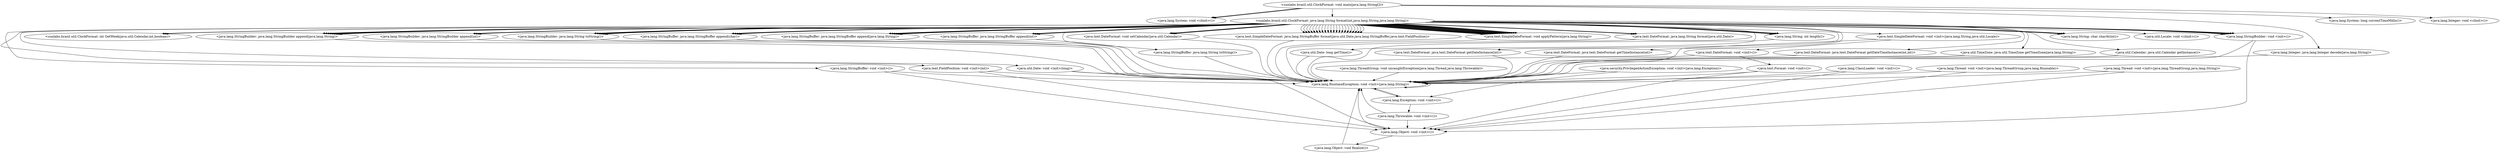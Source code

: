digraph CallGraph {
"<sunlabs.brazil.util.ClockFormat: void main(java.lang.String[])>" -> "<java.lang.System: void <clinit>()>";
"<sunlabs.brazil.util.ClockFormat: void main(java.lang.String[])>" -> "<sunlabs.brazil.util.ClockFormat: java.lang.String format(int,java.lang.String,java.lang.String)>";
"<sunlabs.brazil.util.ClockFormat: void main(java.lang.String[])>" -> "<java.lang.Integer: java.lang.Integer decode(java.lang.String)>";
"<sunlabs.brazil.util.ClockFormat: void main(java.lang.String[])>" -> "<java.lang.System: long currentTimeMillis()>";
"<sunlabs.brazil.util.ClockFormat: void main(java.lang.String[])>" -> "<java.lang.System: void <clinit>()>";
"<sunlabs.brazil.util.ClockFormat: void main(java.lang.String[])>" -> "<java.lang.System: void <clinit>()>";
"<sunlabs.brazil.util.ClockFormat: void main(java.lang.String[])>" -> "<java.lang.Integer: void <clinit>()>";
"<java.lang.ThreadGroup: void uncaughtException(java.lang.Thread,java.lang.Throwable)>" -> "<java.lang.RuntimeException: void <init>(java.lang.String)>";
"<java.lang.ClassLoader: void <init>()>" -> "<java.lang.Object: void <init>()>";
"<java.lang.ClassLoader: void <init>()>" -> "<java.lang.RuntimeException: void <init>(java.lang.String)>";
"<java.security.PrivilegedActionException: void <init>(java.lang.Exception)>" -> "<java.lang.Exception: void <init>()>";
"<java.security.PrivilegedActionException: void <init>(java.lang.Exception)>" -> "<java.lang.RuntimeException: void <init>(java.lang.String)>";
"<java.lang.Thread: void <init>(java.lang.ThreadGroup,java.lang.Runnable)>" -> "<java.lang.Object: void <init>()>";
"<java.lang.Thread: void <init>(java.lang.ThreadGroup,java.lang.Runnable)>" -> "<java.lang.RuntimeException: void <init>(java.lang.String)>";
"<java.lang.Thread: void <init>(java.lang.ThreadGroup,java.lang.String)>" -> "<java.lang.Object: void <init>()>";
"<java.lang.Thread: void <init>(java.lang.ThreadGroup,java.lang.String)>" -> "<java.lang.RuntimeException: void <init>(java.lang.String)>";
"<sunlabs.brazil.util.ClockFormat: java.lang.String format(int,java.lang.String,java.lang.String)>" -> "<java.util.Locale: void <clinit>()>";
"<sunlabs.brazil.util.ClockFormat: java.lang.String format(int,java.lang.String,java.lang.String)>" -> "<java.text.DateFormat: java.text.DateFormat getTimeInstance(int)>";
"<sunlabs.brazil.util.ClockFormat: java.lang.String format(int,java.lang.String,java.lang.String)>" -> "<java.text.DateFormat: java.text.DateFormat getDateInstance(int)>";
"<sunlabs.brazil.util.ClockFormat: java.lang.String format(int,java.lang.String,java.lang.String)>" -> "<java.lang.StringBuilder: void <init>()>";
"<sunlabs.brazil.util.ClockFormat: java.lang.String format(int,java.lang.String,java.lang.String)>" -> "<sunlabs.brazil.util.ClockFormat: int GetWeek(java.util.Calendar,int,boolean)>";
"<sunlabs.brazil.util.ClockFormat: java.lang.String format(int,java.lang.String,java.lang.String)>" -> "<java.lang.StringBuilder: void <init>()>";
"<sunlabs.brazil.util.ClockFormat: java.lang.String format(int,java.lang.String,java.lang.String)>" -> "<sunlabs.brazil.util.ClockFormat: int GetWeek(java.util.Calendar,int,boolean)>";
"<sunlabs.brazil.util.ClockFormat: java.lang.String format(int,java.lang.String,java.lang.String)>" -> "<java.lang.StringBuilder: void <init>()>";
"<sunlabs.brazil.util.ClockFormat: java.lang.String format(int,java.lang.String,java.lang.String)>" -> "<sunlabs.brazil.util.ClockFormat: int GetWeek(java.util.Calendar,int,boolean)>";
"<sunlabs.brazil.util.ClockFormat: java.lang.String format(int,java.lang.String,java.lang.String)>" -> "<java.lang.StringBuilder: void <init>()>";
"<sunlabs.brazil.util.ClockFormat: java.lang.String format(int,java.lang.String,java.lang.String)>" -> "<java.lang.StringBuilder: void <init>()>";
"<sunlabs.brazil.util.ClockFormat: java.lang.String format(int,java.lang.String,java.lang.String)>" -> "<java.lang.StringBuilder: void <init>()>";
"<sunlabs.brazil.util.ClockFormat: java.lang.String format(int,java.lang.String,java.lang.String)>" -> "<java.lang.StringBuilder: void <init>()>";
"<sunlabs.brazil.util.ClockFormat: java.lang.String format(int,java.lang.String,java.lang.String)>" -> "<java.text.DateFormat: java.text.DateFormat getDateTimeInstance(int,int)>";
"<sunlabs.brazil.util.ClockFormat: java.lang.String format(int,java.lang.String,java.lang.String)>" -> "<java.lang.StringBuffer: void <init>()>";
"<sunlabs.brazil.util.ClockFormat: java.lang.String format(int,java.lang.String,java.lang.String)>" -> "<java.text.SimpleDateFormat: void <init>(java.lang.String,java.util.Locale)>";
"<sunlabs.brazil.util.ClockFormat: java.lang.String format(int,java.lang.String,java.lang.String)>" -> "<java.util.TimeZone: java.util.TimeZone getTimeZone(java.lang.String)>";
"<sunlabs.brazil.util.ClockFormat: java.lang.String format(int,java.lang.String,java.lang.String)>" -> "<java.text.FieldPosition: void <init>(int)>";
"<sunlabs.brazil.util.ClockFormat: java.lang.String format(int,java.lang.String,java.lang.String)>" -> "<java.util.Calendar: java.util.Calendar getInstance()>";
"<sunlabs.brazil.util.ClockFormat: java.lang.String format(int,java.lang.String,java.lang.String)>" -> "<java.util.Date: void <init>(long)>";
"<java.lang.Integer: java.lang.Integer decode(java.lang.String)>" -> "<java.lang.RuntimeException: void <init>(java.lang.String)>";
"<java.lang.RuntimeException: void <init>(java.lang.String)>" -> "<java.lang.Exception: void <init>()>";
"<java.lang.RuntimeException: void <init>(java.lang.String)>" -> "<java.lang.RuntimeException: void <init>(java.lang.String)>";
"<java.lang.Object: void <init>()>" -> "<java.lang.Object: void finalize()>";
"<java.lang.Object: void <init>()>" -> "<java.lang.RuntimeException: void <init>(java.lang.String)>";
"<java.lang.Exception: void <init>()>" -> "<java.lang.Throwable: void <init>()>";
"<java.lang.Exception: void <init>()>" -> "<java.lang.RuntimeException: void <init>(java.lang.String)>";
"<java.text.DateFormat: java.text.DateFormat getTimeInstance(int)>" -> "<java.lang.RuntimeException: void <init>(java.lang.String)>";
"<java.text.DateFormat: java.text.DateFormat getDateInstance(int)>" -> "<java.lang.RuntimeException: void <init>(java.lang.String)>";
"<java.lang.StringBuilder: void <init>()>" -> "<java.lang.Object: void <init>()>";
"<java.lang.StringBuilder: void <init>()>" -> "<java.lang.RuntimeException: void <init>(java.lang.String)>";
"<java.text.DateFormat: java.text.DateFormat getDateTimeInstance(int,int)>" -> "<java.lang.RuntimeException: void <init>(java.lang.String)>";
"<java.lang.StringBuffer: void <init>()>" -> "<java.lang.Object: void <init>()>";
"<java.lang.StringBuffer: void <init>()>" -> "<java.lang.RuntimeException: void <init>(java.lang.String)>";
"<java.text.SimpleDateFormat: void <init>(java.lang.String,java.util.Locale)>" -> "<java.text.DateFormat: void <init>()>";
"<java.text.SimpleDateFormat: void <init>(java.lang.String,java.util.Locale)>" -> "<java.lang.RuntimeException: void <init>(java.lang.String)>";
"<java.util.TimeZone: java.util.TimeZone getTimeZone(java.lang.String)>" -> "<java.lang.RuntimeException: void <init>(java.lang.String)>";
"<java.text.FieldPosition: void <init>(int)>" -> "<java.lang.Object: void <init>()>";
"<java.text.FieldPosition: void <init>(int)>" -> "<java.lang.RuntimeException: void <init>(java.lang.String)>";
"<java.util.Calendar: java.util.Calendar getInstance()>" -> "<java.lang.RuntimeException: void <init>(java.lang.String)>";
"<java.util.Date: void <init>(long)>" -> "<java.lang.Object: void <init>()>";
"<java.util.Date: void <init>(long)>" -> "<java.lang.RuntimeException: void <init>(java.lang.String)>";
"<java.lang.Object: void finalize()>" -> "<java.lang.RuntimeException: void <init>(java.lang.String)>";
"<java.lang.Throwable: void <init>()>" -> "<java.lang.Object: void <init>()>";
"<java.lang.Throwable: void <init>()>" -> "<java.lang.RuntimeException: void <init>(java.lang.String)>";
"<java.text.DateFormat: void <init>()>" -> "<java.text.Format: void <init>()>";
"<java.text.DateFormat: void <init>()>" -> "<java.lang.RuntimeException: void <init>(java.lang.String)>";
"<java.text.Format: void <init>()>" -> "<java.lang.Object: void <init>()>";
"<java.text.Format: void <init>()>" -> "<java.lang.RuntimeException: void <init>(java.lang.String)>";
"<sunlabs.brazil.util.ClockFormat: java.lang.String format(int,java.lang.String,java.lang.String)>" -> "<java.lang.StringBuilder: java.lang.StringBuilder append(java.lang.String)>";
"<sunlabs.brazil.util.ClockFormat: java.lang.String format(int,java.lang.String,java.lang.String)>" -> "<java.lang.StringBuilder: java.lang.StringBuilder append(int)>";
"<sunlabs.brazil.util.ClockFormat: java.lang.String format(int,java.lang.String,java.lang.String)>" -> "<java.lang.StringBuilder: java.lang.String toString()>";
"<sunlabs.brazil.util.ClockFormat: java.lang.String format(int,java.lang.String,java.lang.String)>" -> "<java.lang.StringBuilder: java.lang.StringBuilder append(java.lang.String)>";
"<sunlabs.brazil.util.ClockFormat: java.lang.String format(int,java.lang.String,java.lang.String)>" -> "<java.lang.StringBuilder: java.lang.StringBuilder append(java.lang.String)>";
"<sunlabs.brazil.util.ClockFormat: java.lang.String format(int,java.lang.String,java.lang.String)>" -> "<java.lang.StringBuilder: java.lang.String toString()>";
"<sunlabs.brazil.util.ClockFormat: java.lang.String format(int,java.lang.String,java.lang.String)>" -> "<java.lang.StringBuilder: java.lang.StringBuilder append(java.lang.String)>";
"<sunlabs.brazil.util.ClockFormat: java.lang.String format(int,java.lang.String,java.lang.String)>" -> "<java.lang.StringBuilder: java.lang.StringBuilder append(java.lang.String)>";
"<sunlabs.brazil.util.ClockFormat: java.lang.String format(int,java.lang.String,java.lang.String)>" -> "<java.lang.StringBuilder: java.lang.String toString()>";
"<sunlabs.brazil.util.ClockFormat: java.lang.String format(int,java.lang.String,java.lang.String)>" -> "<java.lang.StringBuilder: java.lang.StringBuilder append(java.lang.String)>";
"<sunlabs.brazil.util.ClockFormat: java.lang.String format(int,java.lang.String,java.lang.String)>" -> "<java.lang.StringBuilder: java.lang.StringBuilder append(java.lang.String)>";
"<sunlabs.brazil.util.ClockFormat: java.lang.String format(int,java.lang.String,java.lang.String)>" -> "<java.lang.StringBuilder: java.lang.String toString()>";
"<sunlabs.brazil.util.ClockFormat: java.lang.String format(int,java.lang.String,java.lang.String)>" -> "<java.lang.StringBuilder: java.lang.StringBuilder append(java.lang.String)>";
"<sunlabs.brazil.util.ClockFormat: java.lang.String format(int,java.lang.String,java.lang.String)>" -> "<java.lang.StringBuilder: java.lang.StringBuilder append(int)>";
"<sunlabs.brazil.util.ClockFormat: java.lang.String format(int,java.lang.String,java.lang.String)>" -> "<java.lang.StringBuilder: java.lang.String toString()>";
"<sunlabs.brazil.util.ClockFormat: java.lang.String format(int,java.lang.String,java.lang.String)>" -> "<java.lang.StringBuilder: java.lang.StringBuilder append(java.lang.String)>";
"<sunlabs.brazil.util.ClockFormat: java.lang.String format(int,java.lang.String,java.lang.String)>" -> "<java.lang.StringBuilder: java.lang.StringBuilder append(int)>";
"<sunlabs.brazil.util.ClockFormat: java.lang.String format(int,java.lang.String,java.lang.String)>" -> "<java.lang.StringBuilder: java.lang.String toString()>";
"<sunlabs.brazil.util.ClockFormat: java.lang.String format(int,java.lang.String,java.lang.String)>" -> "<java.lang.StringBuilder: java.lang.StringBuilder append(java.lang.String)>";
"<sunlabs.brazil.util.ClockFormat: java.lang.String format(int,java.lang.String,java.lang.String)>" -> "<java.lang.StringBuilder: java.lang.StringBuilder append(int)>";
"<sunlabs.brazil.util.ClockFormat: java.lang.String format(int,java.lang.String,java.lang.String)>" -> "<java.lang.StringBuilder: java.lang.String toString()>";
"<java.lang.StringBuilder: java.lang.StringBuilder append(java.lang.String)>" -> "<java.lang.RuntimeException: void <init>(java.lang.String)>";
"<java.lang.StringBuilder: java.lang.StringBuilder append(int)>" -> "<java.lang.RuntimeException: void <init>(java.lang.String)>";
"<java.lang.StringBuilder: java.lang.String toString()>" -> "<java.lang.RuntimeException: void <init>(java.lang.String)>";
"<sunlabs.brazil.util.ClockFormat: java.lang.String format(int,java.lang.String,java.lang.String)>" -> "<java.lang.StringBuffer: java.lang.StringBuffer append(char)>";
"<sunlabs.brazil.util.ClockFormat: java.lang.String format(int,java.lang.String,java.lang.String)>" -> "<java.lang.StringBuffer: java.lang.StringBuffer append(char)>";
"<sunlabs.brazil.util.ClockFormat: java.lang.String format(int,java.lang.String,java.lang.String)>" -> "<java.lang.StringBuffer: java.lang.StringBuffer append(java.lang.String)>";
"<sunlabs.brazil.util.ClockFormat: java.lang.String format(int,java.lang.String,java.lang.String)>" -> "<java.lang.StringBuffer: java.lang.StringBuffer append(java.lang.String)>";
"<sunlabs.brazil.util.ClockFormat: java.lang.String format(int,java.lang.String,java.lang.String)>" -> "<java.lang.StringBuffer: java.lang.StringBuffer append(java.lang.String)>";
"<sunlabs.brazil.util.ClockFormat: java.lang.String format(int,java.lang.String,java.lang.String)>" -> "<java.lang.StringBuffer: java.lang.StringBuffer append(java.lang.String)>";
"<sunlabs.brazil.util.ClockFormat: java.lang.String format(int,java.lang.String,java.lang.String)>" -> "<java.lang.StringBuffer: java.lang.StringBuffer append(char)>";
"<sunlabs.brazil.util.ClockFormat: java.lang.String format(int,java.lang.String,java.lang.String)>" -> "<java.lang.StringBuffer: java.lang.StringBuffer append(int)>";
"<sunlabs.brazil.util.ClockFormat: java.lang.String format(int,java.lang.String,java.lang.String)>" -> "<java.lang.StringBuffer: java.lang.StringBuffer append(char)>";
"<sunlabs.brazil.util.ClockFormat: java.lang.String format(int,java.lang.String,java.lang.String)>" -> "<java.lang.StringBuffer: java.lang.StringBuffer append(int)>";
"<sunlabs.brazil.util.ClockFormat: java.lang.String format(int,java.lang.String,java.lang.String)>" -> "<java.lang.StringBuffer: java.lang.StringBuffer append(int)>";
"<sunlabs.brazil.util.ClockFormat: java.lang.String format(int,java.lang.String,java.lang.String)>" -> "<java.lang.StringBuffer: java.lang.StringBuffer append(java.lang.String)>";
"<sunlabs.brazil.util.ClockFormat: java.lang.String format(int,java.lang.String,java.lang.String)>" -> "<java.lang.StringBuffer: java.lang.StringBuffer append(java.lang.String)>";
"<sunlabs.brazil.util.ClockFormat: java.lang.String format(int,java.lang.String,java.lang.String)>" -> "<java.lang.StringBuffer: java.lang.StringBuffer append(int)>";
"<sunlabs.brazil.util.ClockFormat: java.lang.String format(int,java.lang.String,java.lang.String)>" -> "<java.lang.StringBuffer: java.lang.StringBuffer append(java.lang.String)>";
"<sunlabs.brazil.util.ClockFormat: java.lang.String format(int,java.lang.String,java.lang.String)>" -> "<java.lang.StringBuffer: java.lang.StringBuffer append(char)>";
"<sunlabs.brazil.util.ClockFormat: java.lang.String format(int,java.lang.String,java.lang.String)>" -> "<java.lang.StringBuffer: java.lang.String toString()>";
"<java.lang.StringBuffer: java.lang.StringBuffer append(char)>" -> "<java.lang.RuntimeException: void <init>(java.lang.String)>";
"<java.lang.StringBuffer: java.lang.StringBuffer append(java.lang.String)>" -> "<java.lang.RuntimeException: void <init>(java.lang.String)>";
"<java.lang.StringBuffer: java.lang.StringBuffer append(int)>" -> "<java.lang.RuntimeException: void <init>(java.lang.String)>";
"<java.lang.StringBuffer: java.lang.String toString()>" -> "<java.lang.RuntimeException: void <init>(java.lang.String)>";
"<sunlabs.brazil.util.ClockFormat: java.lang.String format(int,java.lang.String,java.lang.String)>" -> "<java.text.DateFormat: void setCalendar(java.util.Calendar)>";
"<sunlabs.brazil.util.ClockFormat: java.lang.String format(int,java.lang.String,java.lang.String)>" -> "<java.text.DateFormat: void setCalendar(java.util.Calendar)>";
"<sunlabs.brazil.util.ClockFormat: java.lang.String format(int,java.lang.String,java.lang.String)>" -> "<java.text.SimpleDateFormat: java.lang.StringBuffer format(java.util.Date,java.lang.StringBuffer,java.text.FieldPosition)>";
"<sunlabs.brazil.util.ClockFormat: java.lang.String format(int,java.lang.String,java.lang.String)>" -> "<java.text.DateFormat: void setCalendar(java.util.Calendar)>";
"<sunlabs.brazil.util.ClockFormat: java.lang.String format(int,java.lang.String,java.lang.String)>" -> "<java.text.SimpleDateFormat: java.lang.StringBuffer format(java.util.Date,java.lang.StringBuffer,java.text.FieldPosition)>";
"<sunlabs.brazil.util.ClockFormat: java.lang.String format(int,java.lang.String,java.lang.String)>" -> "<java.text.DateFormat: void setCalendar(java.util.Calendar)>";
"<sunlabs.brazil.util.ClockFormat: java.lang.String format(int,java.lang.String,java.lang.String)>" -> "<java.text.SimpleDateFormat: java.lang.StringBuffer format(java.util.Date,java.lang.StringBuffer,java.text.FieldPosition)>";
"<java.text.DateFormat: void setCalendar(java.util.Calendar)>" -> "<java.lang.RuntimeException: void <init>(java.lang.String)>";
"<java.text.SimpleDateFormat: java.lang.StringBuffer format(java.util.Date,java.lang.StringBuffer,java.text.FieldPosition)>" -> "<java.lang.RuntimeException: void <init>(java.lang.String)>";
"<sunlabs.brazil.util.ClockFormat: java.lang.String format(int,java.lang.String,java.lang.String)>" -> "<java.text.SimpleDateFormat: void applyPattern(java.lang.String)>";
"<sunlabs.brazil.util.ClockFormat: java.lang.String format(int,java.lang.String,java.lang.String)>" -> "<java.text.SimpleDateFormat: java.lang.StringBuffer format(java.util.Date,java.lang.StringBuffer,java.text.FieldPosition)>";
"<sunlabs.brazil.util.ClockFormat: java.lang.String format(int,java.lang.String,java.lang.String)>" -> "<java.text.SimpleDateFormat: void applyPattern(java.lang.String)>";
"<sunlabs.brazil.util.ClockFormat: java.lang.String format(int,java.lang.String,java.lang.String)>" -> "<java.text.SimpleDateFormat: java.lang.StringBuffer format(java.util.Date,java.lang.StringBuffer,java.text.FieldPosition)>";
"<sunlabs.brazil.util.ClockFormat: java.lang.String format(int,java.lang.String,java.lang.String)>" -> "<java.text.SimpleDateFormat: void applyPattern(java.lang.String)>";
"<sunlabs.brazil.util.ClockFormat: java.lang.String format(int,java.lang.String,java.lang.String)>" -> "<java.text.SimpleDateFormat: java.lang.StringBuffer format(java.util.Date,java.lang.StringBuffer,java.text.FieldPosition)>";
"<sunlabs.brazil.util.ClockFormat: java.lang.String format(int,java.lang.String,java.lang.String)>" -> "<java.text.SimpleDateFormat: void applyPattern(java.lang.String)>";
"<sunlabs.brazil.util.ClockFormat: java.lang.String format(int,java.lang.String,java.lang.String)>" -> "<java.text.SimpleDateFormat: java.lang.StringBuffer format(java.util.Date,java.lang.StringBuffer,java.text.FieldPosition)>";
"<sunlabs.brazil.util.ClockFormat: java.lang.String format(int,java.lang.String,java.lang.String)>" -> "<java.text.SimpleDateFormat: void applyPattern(java.lang.String)>";
"<sunlabs.brazil.util.ClockFormat: java.lang.String format(int,java.lang.String,java.lang.String)>" -> "<java.text.SimpleDateFormat: java.lang.StringBuffer format(java.util.Date,java.lang.StringBuffer,java.text.FieldPosition)>";
"<sunlabs.brazil.util.ClockFormat: java.lang.String format(int,java.lang.String,java.lang.String)>" -> "<java.text.SimpleDateFormat: void applyPattern(java.lang.String)>";
"<sunlabs.brazil.util.ClockFormat: java.lang.String format(int,java.lang.String,java.lang.String)>" -> "<java.text.SimpleDateFormat: java.lang.StringBuffer format(java.util.Date,java.lang.StringBuffer,java.text.FieldPosition)>";
"<sunlabs.brazil.util.ClockFormat: java.lang.String format(int,java.lang.String,java.lang.String)>" -> "<java.text.SimpleDateFormat: void applyPattern(java.lang.String)>";
"<sunlabs.brazil.util.ClockFormat: java.lang.String format(int,java.lang.String,java.lang.String)>" -> "<java.text.DateFormat: java.lang.String format(java.util.Date)>";
"<sunlabs.brazil.util.ClockFormat: java.lang.String format(int,java.lang.String,java.lang.String)>" -> "<java.text.SimpleDateFormat: void applyPattern(java.lang.String)>";
"<sunlabs.brazil.util.ClockFormat: java.lang.String format(int,java.lang.String,java.lang.String)>" -> "<java.text.SimpleDateFormat: java.lang.StringBuffer format(java.util.Date,java.lang.StringBuffer,java.text.FieldPosition)>";
"<sunlabs.brazil.util.ClockFormat: java.lang.String format(int,java.lang.String,java.lang.String)>" -> "<java.text.SimpleDateFormat: void applyPattern(java.lang.String)>";
"<sunlabs.brazil.util.ClockFormat: java.lang.String format(int,java.lang.String,java.lang.String)>" -> "<java.text.SimpleDateFormat: java.lang.StringBuffer format(java.util.Date,java.lang.StringBuffer,java.text.FieldPosition)>";
"<sunlabs.brazil.util.ClockFormat: java.lang.String format(int,java.lang.String,java.lang.String)>" -> "<java.text.SimpleDateFormat: void applyPattern(java.lang.String)>";
"<sunlabs.brazil.util.ClockFormat: java.lang.String format(int,java.lang.String,java.lang.String)>" -> "<java.text.SimpleDateFormat: java.lang.StringBuffer format(java.util.Date,java.lang.StringBuffer,java.text.FieldPosition)>";
"<sunlabs.brazil.util.ClockFormat: java.lang.String format(int,java.lang.String,java.lang.String)>" -> "<java.text.SimpleDateFormat: void applyPattern(java.lang.String)>";
"<sunlabs.brazil.util.ClockFormat: java.lang.String format(int,java.lang.String,java.lang.String)>" -> "<java.text.DateFormat: java.lang.String format(java.util.Date)>";
"<sunlabs.brazil.util.ClockFormat: java.lang.String format(int,java.lang.String,java.lang.String)>" -> "<java.text.SimpleDateFormat: void applyPattern(java.lang.String)>";
"<sunlabs.brazil.util.ClockFormat: java.lang.String format(int,java.lang.String,java.lang.String)>" -> "<java.text.DateFormat: java.lang.String format(java.util.Date)>";
"<sunlabs.brazil.util.ClockFormat: java.lang.String format(int,java.lang.String,java.lang.String)>" -> "<java.text.SimpleDateFormat: void applyPattern(java.lang.String)>";
"<sunlabs.brazil.util.ClockFormat: java.lang.String format(int,java.lang.String,java.lang.String)>" -> "<java.text.SimpleDateFormat: java.lang.StringBuffer format(java.util.Date,java.lang.StringBuffer,java.text.FieldPosition)>";
"<sunlabs.brazil.util.ClockFormat: java.lang.String format(int,java.lang.String,java.lang.String)>" -> "<java.text.SimpleDateFormat: void applyPattern(java.lang.String)>";
"<sunlabs.brazil.util.ClockFormat: java.lang.String format(int,java.lang.String,java.lang.String)>" -> "<java.text.SimpleDateFormat: java.lang.StringBuffer format(java.util.Date,java.lang.StringBuffer,java.text.FieldPosition)>";
"<sunlabs.brazil.util.ClockFormat: java.lang.String format(int,java.lang.String,java.lang.String)>" -> "<java.text.SimpleDateFormat: void applyPattern(java.lang.String)>";
"<sunlabs.brazil.util.ClockFormat: java.lang.String format(int,java.lang.String,java.lang.String)>" -> "<java.text.SimpleDateFormat: java.lang.StringBuffer format(java.util.Date,java.lang.StringBuffer,java.text.FieldPosition)>";
"<sunlabs.brazil.util.ClockFormat: java.lang.String format(int,java.lang.String,java.lang.String)>" -> "<java.text.SimpleDateFormat: void applyPattern(java.lang.String)>";
"<sunlabs.brazil.util.ClockFormat: java.lang.String format(int,java.lang.String,java.lang.String)>" -> "<java.text.SimpleDateFormat: java.lang.StringBuffer format(java.util.Date,java.lang.StringBuffer,java.text.FieldPosition)>";
"<sunlabs.brazil.util.ClockFormat: java.lang.String format(int,java.lang.String,java.lang.String)>" -> "<java.text.SimpleDateFormat: void applyPattern(java.lang.String)>";
"<sunlabs.brazil.util.ClockFormat: java.lang.String format(int,java.lang.String,java.lang.String)>" -> "<java.text.SimpleDateFormat: java.lang.StringBuffer format(java.util.Date,java.lang.StringBuffer,java.text.FieldPosition)>";
"<sunlabs.brazil.util.ClockFormat: java.lang.String format(int,java.lang.String,java.lang.String)>" -> "<java.text.SimpleDateFormat: void applyPattern(java.lang.String)>";
"<sunlabs.brazil.util.ClockFormat: java.lang.String format(int,java.lang.String,java.lang.String)>" -> "<java.text.SimpleDateFormat: java.lang.StringBuffer format(java.util.Date,java.lang.StringBuffer,java.text.FieldPosition)>";
"<sunlabs.brazil.util.ClockFormat: java.lang.String format(int,java.lang.String,java.lang.String)>" -> "<java.text.SimpleDateFormat: void applyPattern(java.lang.String)>";
"<sunlabs.brazil.util.ClockFormat: java.lang.String format(int,java.lang.String,java.lang.String)>" -> "<java.text.SimpleDateFormat: java.lang.StringBuffer format(java.util.Date,java.lang.StringBuffer,java.text.FieldPosition)>";
"<sunlabs.brazil.util.ClockFormat: java.lang.String format(int,java.lang.String,java.lang.String)>" -> "<java.text.SimpleDateFormat: void applyPattern(java.lang.String)>";
"<sunlabs.brazil.util.ClockFormat: java.lang.String format(int,java.lang.String,java.lang.String)>" -> "<java.text.SimpleDateFormat: java.lang.StringBuffer format(java.util.Date,java.lang.StringBuffer,java.text.FieldPosition)>";
"<sunlabs.brazil.util.ClockFormat: java.lang.String format(int,java.lang.String,java.lang.String)>" -> "<java.text.SimpleDateFormat: void applyPattern(java.lang.String)>";
"<sunlabs.brazil.util.ClockFormat: java.lang.String format(int,java.lang.String,java.lang.String)>" -> "<java.text.SimpleDateFormat: java.lang.StringBuffer format(java.util.Date,java.lang.StringBuffer,java.text.FieldPosition)>";
"<sunlabs.brazil.util.ClockFormat: java.lang.String format(int,java.lang.String,java.lang.String)>" -> "<java.text.SimpleDateFormat: void applyPattern(java.lang.String)>";
"<sunlabs.brazil.util.ClockFormat: java.lang.String format(int,java.lang.String,java.lang.String)>" -> "<java.text.SimpleDateFormat: java.lang.StringBuffer format(java.util.Date,java.lang.StringBuffer,java.text.FieldPosition)>";
"<java.text.SimpleDateFormat: void applyPattern(java.lang.String)>" -> "<java.lang.RuntimeException: void <init>(java.lang.String)>";
"<java.text.DateFormat: java.lang.String format(java.util.Date)>" -> "<java.lang.RuntimeException: void <init>(java.lang.String)>";
"<sunlabs.brazil.util.ClockFormat: java.lang.String format(int,java.lang.String,java.lang.String)>" -> "<java.util.Date: long getTime()>";
"<java.util.Date: long getTime()>" -> "<java.lang.RuntimeException: void <init>(java.lang.String)>";
"<sunlabs.brazil.util.ClockFormat: java.lang.String format(int,java.lang.String,java.lang.String)>" -> "<java.lang.String: int length()>";
"<sunlabs.brazil.util.ClockFormat: java.lang.String format(int,java.lang.String,java.lang.String)>" -> "<java.lang.String: char charAt(int)>";
"<sunlabs.brazil.util.ClockFormat: java.lang.String format(int,java.lang.String,java.lang.String)>" -> "<java.lang.String: int length()>";
"<sunlabs.brazil.util.ClockFormat: java.lang.String format(int,java.lang.String,java.lang.String)>" -> "<java.lang.String: char charAt(int)>";
"<sunlabs.brazil.util.ClockFormat: java.lang.String format(int,java.lang.String,java.lang.String)>" -> "<java.lang.String: char charAt(int)>";
"<sunlabs.brazil.util.ClockFormat: java.lang.String format(int,java.lang.String,java.lang.String)>" -> "<java.lang.String: char charAt(int)>";
"<java.lang.String: int length()>" -> "<java.lang.RuntimeException: void <init>(java.lang.String)>";
"<sunlabs.brazil.util.ClockFormat: java.lang.String format(int,java.lang.String,java.lang.String)>" -> "<java.lang.String: int length()>";
"<sunlabs.brazil.util.ClockFormat: java.lang.String format(int,java.lang.String,java.lang.String)>" -> "<java.lang.String: int length()>";
"<sunlabs.brazil.util.ClockFormat: java.lang.String format(int,java.lang.String,java.lang.String)>" -> "<java.lang.String: int length()>";
}

